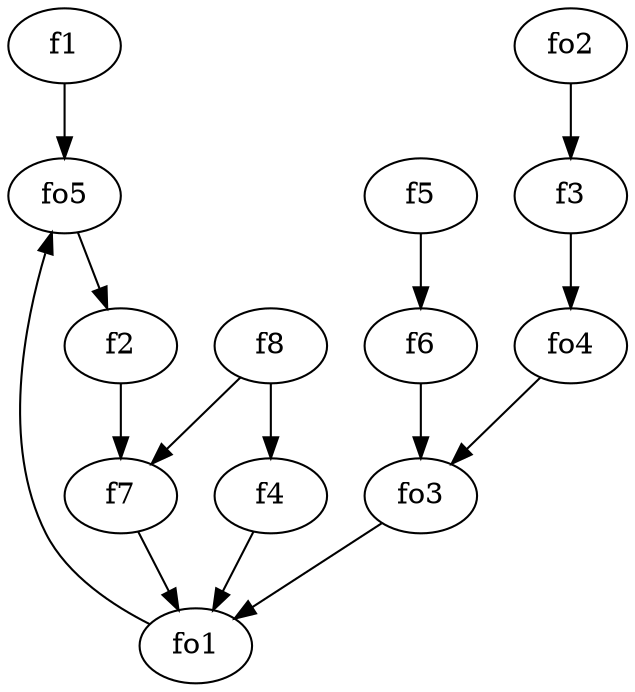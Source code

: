 strict digraph  {
f1;
f2;
f3;
f4;
f5;
f6;
f7;
f8;
fo1;
fo2;
fo3;
fo4;
fo5;
f1 -> fo5  [weight=2];
f2 -> f7  [weight=2];
f3 -> fo4  [weight=2];
f4 -> fo1  [weight=2];
f5 -> f6  [weight=2];
f6 -> fo3  [weight=2];
f7 -> fo1  [weight=2];
f8 -> f7  [weight=2];
f8 -> f4  [weight=2];
fo1 -> fo5  [weight=2];
fo2 -> f3  [weight=2];
fo3 -> fo1  [weight=2];
fo4 -> fo3  [weight=2];
fo5 -> f2  [weight=2];
}
